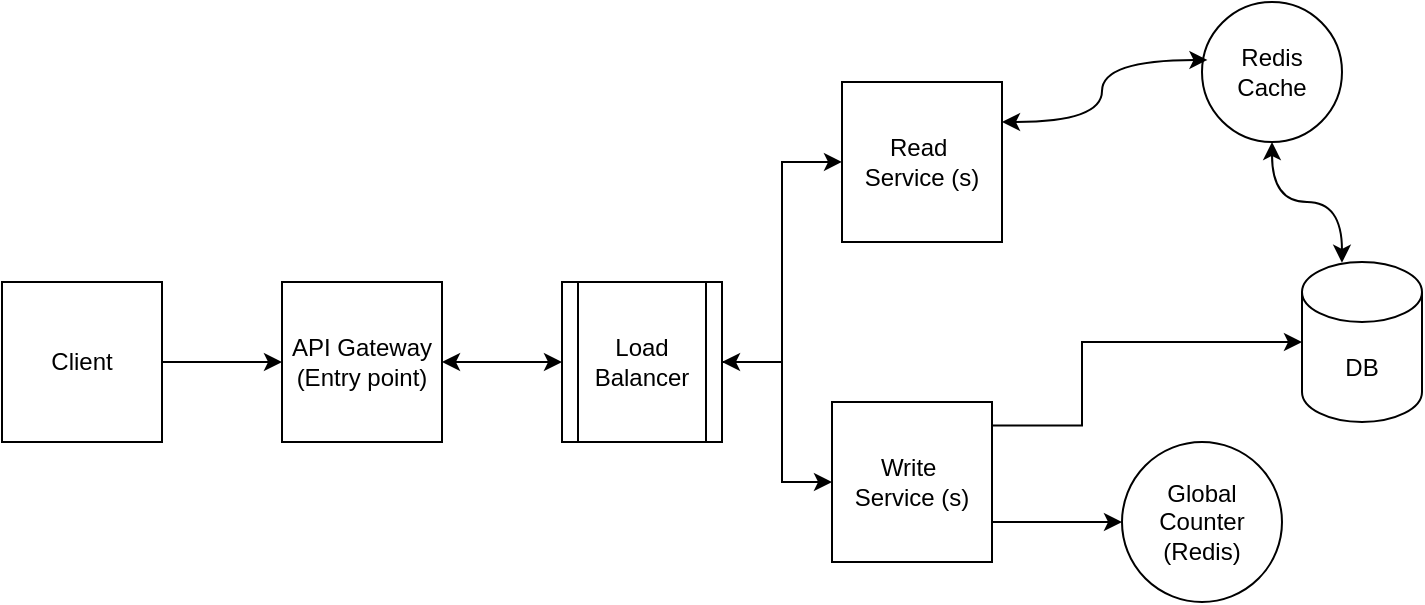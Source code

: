 <mxfile version="27.0.9">
  <diagram id="h7L9gdeFRkXItuEfLJFP" name="UrlShortner">
    <mxGraphModel dx="1185" dy="613" grid="1" gridSize="10" guides="1" tooltips="1" connect="1" arrows="1" fold="1" page="1" pageScale="1" pageWidth="850" pageHeight="1100" math="0" shadow="0">
      <root>
        <mxCell id="0" />
        <mxCell id="1" parent="0" />
        <mxCell id="PgAaaRnjPKssM0RfisyV-1" style="edgeStyle=orthogonalEdgeStyle;rounded=0;orthogonalLoop=1;jettySize=auto;html=1;entryX=0;entryY=0.5;entryDx=0;entryDy=0;" edge="1" parent="1" source="PgAaaRnjPKssM0RfisyV-2" target="PgAaaRnjPKssM0RfisyV-10">
          <mxGeometry relative="1" as="geometry" />
        </mxCell>
        <mxCell id="PgAaaRnjPKssM0RfisyV-2" value="Client" style="whiteSpace=wrap;html=1;aspect=fixed;" vertex="1" parent="1">
          <mxGeometry x="70" y="390" width="80" height="80" as="geometry" />
        </mxCell>
        <mxCell id="PgAaaRnjPKssM0RfisyV-3" style="edgeStyle=orthogonalEdgeStyle;rounded=0;orthogonalLoop=1;jettySize=auto;html=1;exitX=1;exitY=0.75;exitDx=0;exitDy=0;entryX=0;entryY=0.5;entryDx=0;entryDy=0;" edge="1" parent="1" source="PgAaaRnjPKssM0RfisyV-4" target="PgAaaRnjPKssM0RfisyV-16">
          <mxGeometry relative="1" as="geometry">
            <mxPoint x="620" y="510.364" as="targetPoint" />
          </mxGeometry>
        </mxCell>
        <mxCell id="PgAaaRnjPKssM0RfisyV-4" value="Write&amp;nbsp;&lt;div&gt;&lt;span style=&quot;background-color: initial;&quot;&gt;Service (s)&lt;/span&gt;&lt;br&gt;&lt;/div&gt;" style="whiteSpace=wrap;html=1;aspect=fixed;" vertex="1" parent="1">
          <mxGeometry x="485" y="450" width="80" height="80" as="geometry" />
        </mxCell>
        <mxCell id="PgAaaRnjPKssM0RfisyV-5" value="DB" style="shape=cylinder3;whiteSpace=wrap;html=1;boundedLbl=1;backgroundOutline=1;size=15;" vertex="1" parent="1">
          <mxGeometry x="720" y="380" width="60" height="80" as="geometry" />
        </mxCell>
        <mxCell id="PgAaaRnjPKssM0RfisyV-6" value="Redis Cache" style="ellipse;whiteSpace=wrap;html=1;aspect=fixed;" vertex="1" parent="1">
          <mxGeometry x="670" y="250" width="70" height="70" as="geometry" />
        </mxCell>
        <mxCell id="PgAaaRnjPKssM0RfisyV-7" style="edgeStyle=orthogonalEdgeStyle;rounded=0;orthogonalLoop=1;jettySize=auto;html=1;entryX=0.333;entryY=0.005;entryDx=0;entryDy=0;entryPerimeter=0;curved=1;startArrow=classic;" edge="1" parent="1" source="PgAaaRnjPKssM0RfisyV-6" target="PgAaaRnjPKssM0RfisyV-5">
          <mxGeometry relative="1" as="geometry" />
        </mxCell>
        <mxCell id="PgAaaRnjPKssM0RfisyV-8" value="Read&amp;nbsp;&lt;div&gt;Service (s)&lt;/div&gt;" style="whiteSpace=wrap;html=1;aspect=fixed;" vertex="1" parent="1">
          <mxGeometry x="490" y="290" width="80" height="80" as="geometry" />
        </mxCell>
        <mxCell id="PgAaaRnjPKssM0RfisyV-9" style="edgeStyle=orthogonalEdgeStyle;rounded=0;orthogonalLoop=1;jettySize=auto;html=1;exitX=1;exitY=0.5;exitDx=0;exitDy=0;entryX=0;entryY=0.5;entryDx=0;entryDy=0;startArrow=classic;" edge="1" parent="1" source="PgAaaRnjPKssM0RfisyV-10" target="PgAaaRnjPKssM0RfisyV-15">
          <mxGeometry relative="1" as="geometry" />
        </mxCell>
        <mxCell id="PgAaaRnjPKssM0RfisyV-10" value="API Gateway (Entry point)" style="whiteSpace=wrap;html=1;aspect=fixed;" vertex="1" parent="1">
          <mxGeometry x="210" y="390" width="80" height="80" as="geometry" />
        </mxCell>
        <mxCell id="PgAaaRnjPKssM0RfisyV-11" style="edgeStyle=orthogonalEdgeStyle;rounded=0;orthogonalLoop=1;jettySize=auto;html=1;exitX=0.994;exitY=0.147;exitDx=0;exitDy=0;entryX=0;entryY=0.5;entryDx=0;entryDy=0;entryPerimeter=0;exitPerimeter=0;" edge="1" parent="1" source="PgAaaRnjPKssM0RfisyV-4" target="PgAaaRnjPKssM0RfisyV-5">
          <mxGeometry relative="1" as="geometry">
            <Array as="points">
              <mxPoint x="610" y="462" />
              <mxPoint x="610" y="420" />
            </Array>
          </mxGeometry>
        </mxCell>
        <mxCell id="PgAaaRnjPKssM0RfisyV-12" style="edgeStyle=orthogonalEdgeStyle;rounded=0;orthogonalLoop=1;jettySize=auto;html=1;entryX=0.039;entryY=0.414;entryDx=0;entryDy=0;entryPerimeter=0;startArrow=classic;exitX=1;exitY=0.25;exitDx=0;exitDy=0;curved=1;" edge="1" parent="1" source="PgAaaRnjPKssM0RfisyV-8" target="PgAaaRnjPKssM0RfisyV-6">
          <mxGeometry relative="1" as="geometry" />
        </mxCell>
        <mxCell id="PgAaaRnjPKssM0RfisyV-13" style="edgeStyle=orthogonalEdgeStyle;rounded=0;orthogonalLoop=1;jettySize=auto;html=1;startArrow=classic;entryX=0;entryY=0.5;entryDx=0;entryDy=0;" edge="1" parent="1">
          <mxGeometry relative="1" as="geometry">
            <mxPoint x="430" y="430.0" as="sourcePoint" />
            <mxPoint x="490" y="329.99" as="targetPoint" />
            <Array as="points">
              <mxPoint x="460" y="429.99" />
              <mxPoint x="460" y="329.99" />
            </Array>
          </mxGeometry>
        </mxCell>
        <mxCell id="PgAaaRnjPKssM0RfisyV-14" style="edgeStyle=orthogonalEdgeStyle;rounded=0;orthogonalLoop=1;jettySize=auto;html=1;entryX=0;entryY=0.5;entryDx=0;entryDy=0;" edge="1" parent="1" source="PgAaaRnjPKssM0RfisyV-15" target="PgAaaRnjPKssM0RfisyV-4">
          <mxGeometry relative="1" as="geometry">
            <Array as="points">
              <mxPoint x="460" y="430" />
              <mxPoint x="460" y="490" />
            </Array>
          </mxGeometry>
        </mxCell>
        <mxCell id="PgAaaRnjPKssM0RfisyV-15" value="Load Balancer" style="whiteSpace=wrap;html=1;aspect=fixed;shape=process;backgroundOutline=1;" vertex="1" parent="1">
          <mxGeometry x="350" y="390" width="80" height="80" as="geometry" />
        </mxCell>
        <mxCell id="PgAaaRnjPKssM0RfisyV-16" value="Global Counter (Redis)" style="ellipse;whiteSpace=wrap;html=1;aspect=fixed;" vertex="1" parent="1">
          <mxGeometry x="630" y="470" width="80" height="80" as="geometry" />
        </mxCell>
      </root>
    </mxGraphModel>
  </diagram>
</mxfile>
